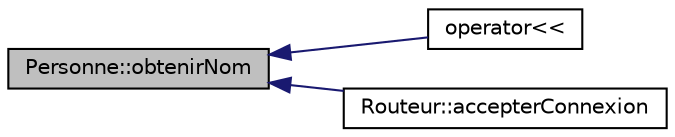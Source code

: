 digraph "Personne::obtenirNom"
{
  bgcolor="transparent";
  edge [fontname="Helvetica",fontsize="10",labelfontname="Helvetica",labelfontsize="10"];
  node [fontname="Helvetica",fontsize="10",shape=record];
  rankdir="LR";
  Node1 [label="Personne::obtenirNom",height=0.2,width=0.4,color="black", fillcolor="grey75", style="filled", fontcolor="black"];
  Node1 -> Node2 [dir="back",color="midnightblue",fontsize="10",style="solid",fontname="Helvetica"];
  Node2 [label="operator\<\<",height=0.2,width=0.4,color="black",URL="$cellulaire_8cpp.html#ae045d7b20de41b47c04ce3be855a88bf"];
  Node1 -> Node3 [dir="back",color="midnightblue",fontsize="10",style="solid",fontname="Helvetica"];
  Node3 [label="Routeur::accepterConnexion",height=0.2,width=0.4,color="black",URL="$class_routeur.html#addf41d472089e5ff764415ccf1d00878",tooltip="Accepte une connexion pour un cellulaire Renvoie un message d&#39;erreur et ne fait rien si le cellulaire..."];
}
